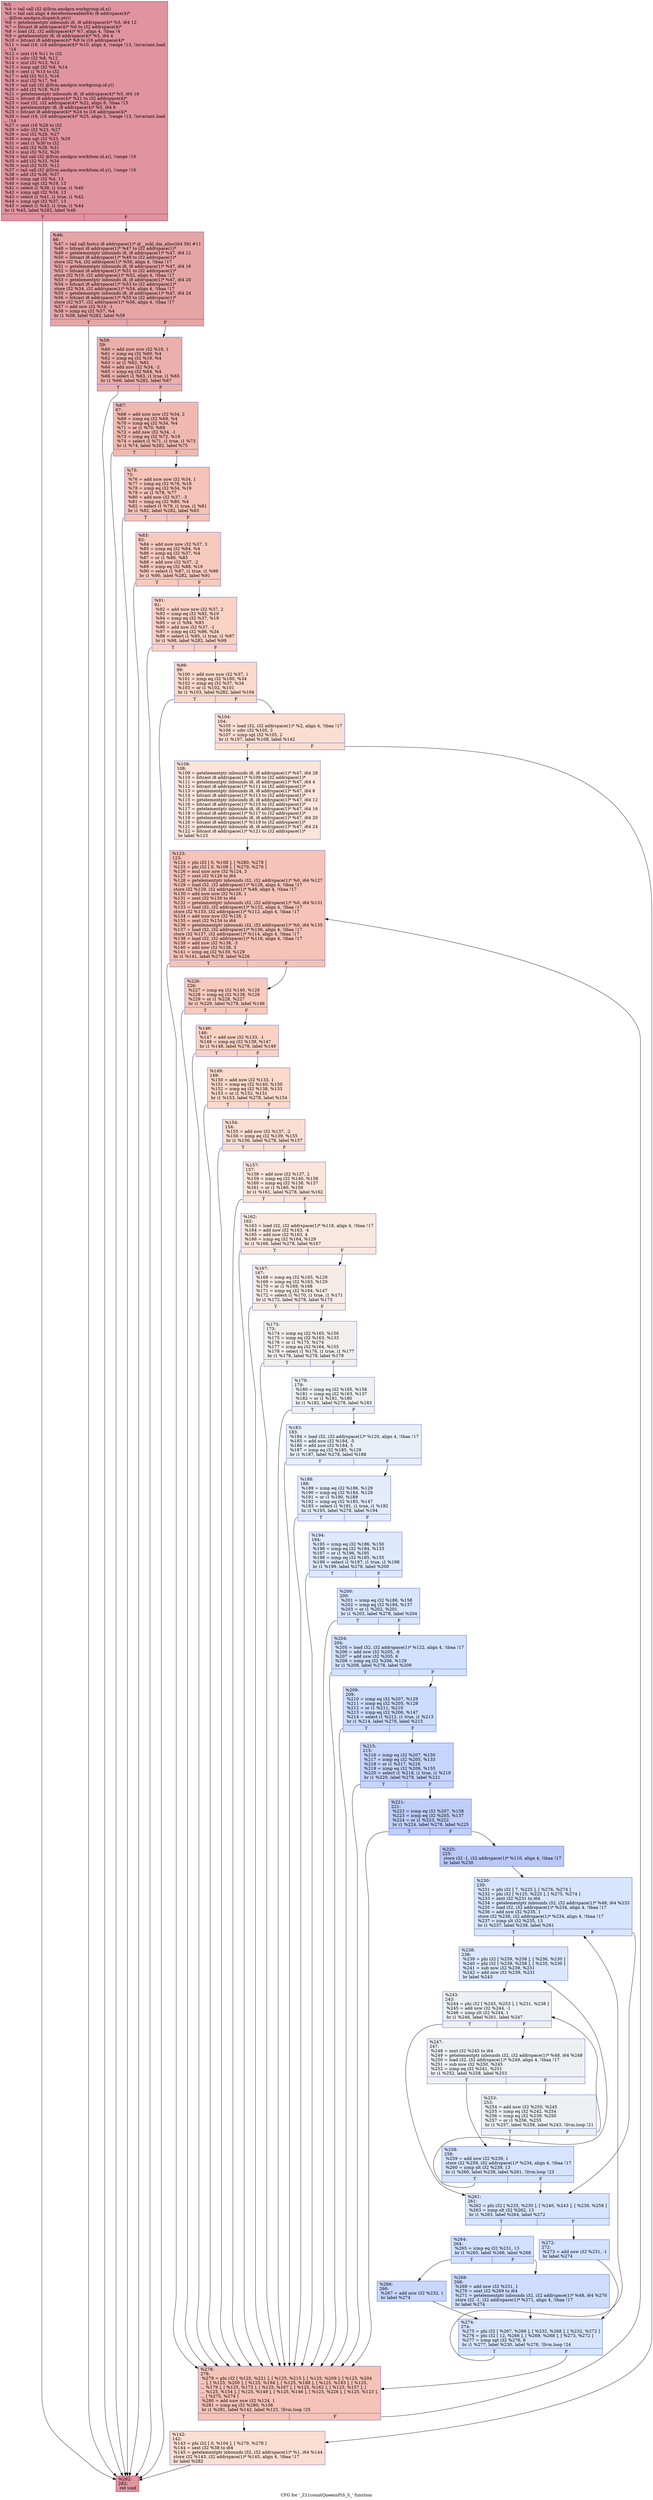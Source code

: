 digraph "CFG for '_Z11countQueensPiS_S_' function" {
	label="CFG for '_Z11countQueensPiS_S_' function";

	Node0x5ebdad0 [shape=record,color="#b70d28ff", style=filled, fillcolor="#b70d2870",label="{%3:\l  %4 = tail call i32 @llvm.amdgcn.workgroup.id.x()\l  %5 = tail call align 4 dereferenceable(64) i8 addrspace(4)*\l... @llvm.amdgcn.dispatch.ptr()\l  %6 = getelementptr inbounds i8, i8 addrspace(4)* %5, i64 12\l  %7 = bitcast i8 addrspace(4)* %6 to i32 addrspace(4)*\l  %8 = load i32, i32 addrspace(4)* %7, align 4, !tbaa !4\l  %9 = getelementptr i8, i8 addrspace(4)* %5, i64 4\l  %10 = bitcast i8 addrspace(4)* %9 to i16 addrspace(4)*\l  %11 = load i16, i16 addrspace(4)* %10, align 4, !range !13, !invariant.load\l... !14\l  %12 = zext i16 %11 to i32\l  %13 = udiv i32 %8, %12\l  %14 = mul i32 %13, %12\l  %15 = icmp ugt i32 %8, %14\l  %16 = zext i1 %15 to i32\l  %17 = add i32 %13, %16\l  %18 = mul i32 %17, %4\l  %19 = tail call i32 @llvm.amdgcn.workgroup.id.y()\l  %20 = add i32 %18, %19\l  %21 = getelementptr inbounds i8, i8 addrspace(4)* %5, i64 16\l  %22 = bitcast i8 addrspace(4)* %21 to i32 addrspace(4)*\l  %23 = load i32, i32 addrspace(4)* %22, align 8, !tbaa !15\l  %24 = getelementptr i8, i8 addrspace(4)* %5, i64 6\l  %25 = bitcast i8 addrspace(4)* %24 to i16 addrspace(4)*\l  %26 = load i16, i16 addrspace(4)* %25, align 2, !range !13, !invariant.load\l... !14\l  %27 = zext i16 %26 to i32\l  %28 = udiv i32 %23, %27\l  %29 = mul i32 %28, %27\l  %30 = icmp ugt i32 %23, %29\l  %31 = zext i1 %30 to i32\l  %32 = add i32 %28, %31\l  %33 = mul i32 %32, %20\l  %34 = tail call i32 @llvm.amdgcn.workitem.id.x(), !range !16\l  %35 = add i32 %33, %34\l  %36 = mul i32 %35, %12\l  %37 = tail call i32 @llvm.amdgcn.workitem.id.y(), !range !16\l  %38 = add i32 %36, %37\l  %39 = icmp ugt i32 %4, 13\l  %40 = icmp ugt i32 %19, 13\l  %41 = select i1 %39, i1 true, i1 %40\l  %42 = icmp ugt i32 %34, 13\l  %43 = select i1 %41, i1 true, i1 %42\l  %44 = icmp ugt i32 %37, 13\l  %45 = select i1 %43, i1 true, i1 %44\l  br i1 %45, label %282, label %46\l|{<s0>T|<s1>F}}"];
	Node0x5ebdad0:s0 -> Node0x5ec1f80;
	Node0x5ebdad0:s1 -> Node0x5ec2010;
	Node0x5ec2010 [shape=record,color="#3d50c3ff", style=filled, fillcolor="#c5333470",label="{%46:\l46:                                               \l  %47 = tail call fastcc i8 addrspace(1)* @__ockl_dm_alloc(i64 56) #11\l  %48 = bitcast i8 addrspace(1)* %47 to i32 addrspace(1)*\l  %49 = getelementptr inbounds i8, i8 addrspace(1)* %47, i64 12\l  %50 = bitcast i8 addrspace(1)* %49 to i32 addrspace(1)*\l  store i32 %4, i32 addrspace(1)* %50, align 4, !tbaa !17\l  %51 = getelementptr inbounds i8, i8 addrspace(1)* %47, i64 16\l  %52 = bitcast i8 addrspace(1)* %51 to i32 addrspace(1)*\l  store i32 %19, i32 addrspace(1)* %52, align 4, !tbaa !17\l  %53 = getelementptr inbounds i8, i8 addrspace(1)* %47, i64 20\l  %54 = bitcast i8 addrspace(1)* %53 to i32 addrspace(1)*\l  store i32 %34, i32 addrspace(1)* %54, align 4, !tbaa !17\l  %55 = getelementptr inbounds i8, i8 addrspace(1)* %47, i64 24\l  %56 = bitcast i8 addrspace(1)* %55 to i32 addrspace(1)*\l  store i32 %37, i32 addrspace(1)* %56, align 4, !tbaa !17\l  %57 = add nsw i32 %19, -1\l  %58 = icmp eq i32 %57, %4\l  br i1 %58, label %282, label %59\l|{<s0>T|<s1>F}}"];
	Node0x5ec2010:s0 -> Node0x5ec1f80;
	Node0x5ec2010:s1 -> Node0x5ec3350;
	Node0x5ec3350 [shape=record,color="#3d50c3ff", style=filled, fillcolor="#d24b4070",label="{%59:\l59:                                               \l  %60 = add nuw nsw i32 %19, 1\l  %61 = icmp eq i32 %60, %4\l  %62 = icmp eq i32 %19, %4\l  %63 = or i1 %62, %61\l  %64 = add nsw i32 %34, -2\l  %65 = icmp eq i32 %64, %4\l  %66 = select i1 %63, i1 true, i1 %65\l  br i1 %66, label %282, label %67\l|{<s0>T|<s1>F}}"];
	Node0x5ec3350:s0 -> Node0x5ec1f80;
	Node0x5ec3350:s1 -> Node0x5ec0dc0;
	Node0x5ec0dc0 [shape=record,color="#3d50c3ff", style=filled, fillcolor="#de614d70",label="{%67:\l67:                                               \l  %68 = add nuw nsw i32 %34, 2\l  %69 = icmp eq i32 %68, %4\l  %70 = icmp eq i32 %34, %4\l  %71 = or i1 %70, %69\l  %72 = add nsw i32 %34, -1\l  %73 = icmp eq i32 %72, %19\l  %74 = select i1 %71, i1 true, i1 %73\l  br i1 %74, label %282, label %75\l|{<s0>T|<s1>F}}"];
	Node0x5ec0dc0:s0 -> Node0x5ec1f80;
	Node0x5ec0dc0:s1 -> Node0x5ec0e10;
	Node0x5ec0e10 [shape=record,color="#3d50c3ff", style=filled, fillcolor="#e8765c70",label="{%75:\l75:                                               \l  %76 = add nuw nsw i32 %34, 1\l  %77 = icmp eq i32 %76, %19\l  %78 = icmp eq i32 %34, %19\l  %79 = or i1 %78, %77\l  %80 = add nsw i32 %37, -3\l  %81 = icmp eq i32 %80, %4\l  %82 = select i1 %79, i1 true, i1 %81\l  br i1 %82, label %282, label %83\l|{<s0>T|<s1>F}}"];
	Node0x5ec0e10:s0 -> Node0x5ec1f80;
	Node0x5ec0e10:s1 -> Node0x5ec4520;
	Node0x5ec4520 [shape=record,color="#3d50c3ff", style=filled, fillcolor="#ef886b70",label="{%83:\l83:                                               \l  %84 = add nuw nsw i32 %37, 3\l  %85 = icmp eq i32 %84, %4\l  %86 = icmp eq i32 %37, %4\l  %87 = or i1 %86, %85\l  %88 = add nsw i32 %37, -2\l  %89 = icmp eq i32 %88, %19\l  %90 = select i1 %87, i1 true, i1 %89\l  br i1 %90, label %282, label %91\l|{<s0>T|<s1>F}}"];
	Node0x5ec4520:s0 -> Node0x5ec1f80;
	Node0x5ec4520:s1 -> Node0x5ec4a30;
	Node0x5ec4a30 [shape=record,color="#3d50c3ff", style=filled, fillcolor="#f4987a70",label="{%91:\l91:                                               \l  %92 = add nuw nsw i32 %37, 2\l  %93 = icmp eq i32 %92, %19\l  %94 = icmp eq i32 %37, %19\l  %95 = or i1 %94, %93\l  %96 = add nsw i32 %37, -1\l  %97 = icmp eq i32 %96, %34\l  %98 = select i1 %95, i1 true, i1 %97\l  br i1 %98, label %282, label %99\l|{<s0>T|<s1>F}}"];
	Node0x5ec4a30:s0 -> Node0x5ec1f80;
	Node0x5ec4a30:s1 -> Node0x5ec4f40;
	Node0x5ec4f40 [shape=record,color="#3d50c3ff", style=filled, fillcolor="#f7a88970",label="{%99:\l99:                                               \l  %100 = add nuw nsw i32 %37, 1\l  %101 = icmp eq i32 %100, %34\l  %102 = icmp eq i32 %37, %34\l  %103 = or i1 %102, %101\l  br i1 %103, label %282, label %104\l|{<s0>T|<s1>F}}"];
	Node0x5ec4f40:s0 -> Node0x5ec1f80;
	Node0x5ec4f40:s1 -> Node0x5ec5280;
	Node0x5ec5280 [shape=record,color="#3d50c3ff", style=filled, fillcolor="#f7b59970",label="{%104:\l104:                                              \l  %105 = load i32, i32 addrspace(1)* %2, align 4, !tbaa !17\l  %106 = sdiv i32 %105, 3\l  %107 = icmp sgt i32 %105, 2\l  br i1 %107, label %108, label %142\l|{<s0>T|<s1>F}}"];
	Node0x5ec5280:s0 -> Node0x5ec5540;
	Node0x5ec5280:s1 -> Node0x5ec5590;
	Node0x5ec5540 [shape=record,color="#3d50c3ff", style=filled, fillcolor="#f5c1a970",label="{%108:\l108:                                              \l  %109 = getelementptr inbounds i8, i8 addrspace(1)* %47, i64 28\l  %110 = bitcast i8 addrspace(1)* %109 to i32 addrspace(1)*\l  %111 = getelementptr inbounds i8, i8 addrspace(1)* %47, i64 4\l  %112 = bitcast i8 addrspace(1)* %111 to i32 addrspace(1)*\l  %113 = getelementptr inbounds i8, i8 addrspace(1)* %47, i64 8\l  %114 = bitcast i8 addrspace(1)* %113 to i32 addrspace(1)*\l  %115 = getelementptr inbounds i8, i8 addrspace(1)* %47, i64 12\l  %116 = bitcast i8 addrspace(1)* %115 to i32 addrspace(1)*\l  %117 = getelementptr inbounds i8, i8 addrspace(1)* %47, i64 16\l  %118 = bitcast i8 addrspace(1)* %117 to i32 addrspace(1)*\l  %119 = getelementptr inbounds i8, i8 addrspace(1)* %47, i64 20\l  %120 = bitcast i8 addrspace(1)* %119 to i32 addrspace(1)*\l  %121 = getelementptr inbounds i8, i8 addrspace(1)* %47, i64 24\l  %122 = bitcast i8 addrspace(1)* %121 to i32 addrspace(1)*\l  br label %123\l}"];
	Node0x5ec5540 -> Node0x5ec5e70;
	Node0x5ec5e70 [shape=record,color="#3d50c3ff", style=filled, fillcolor="#e8765c70",label="{%123:\l123:                                              \l  %124 = phi i32 [ 0, %108 ], [ %280, %278 ]\l  %125 = phi i32 [ 0, %108 ], [ %279, %278 ]\l  %126 = mul nuw nsw i32 %124, 3\l  %127 = zext i32 %126 to i64\l  %128 = getelementptr inbounds i32, i32 addrspace(1)* %0, i64 %127\l  %129 = load i32, i32 addrspace(1)* %128, align 4, !tbaa !17\l  store i32 %129, i32 addrspace(1)* %48, align 4, !tbaa !17\l  %130 = add nuw nsw i32 %126, 1\l  %131 = zext i32 %130 to i64\l  %132 = getelementptr inbounds i32, i32 addrspace(1)* %0, i64 %131\l  %133 = load i32, i32 addrspace(1)* %132, align 4, !tbaa !17\l  store i32 %133, i32 addrspace(1)* %112, align 4, !tbaa !17\l  %134 = add nuw nsw i32 %126, 2\l  %135 = zext i32 %134 to i64\l  %136 = getelementptr inbounds i32, i32 addrspace(1)* %0, i64 %135\l  %137 = load i32, i32 addrspace(1)* %136, align 4, !tbaa !17\l  store i32 %137, i32 addrspace(1)* %114, align 4, !tbaa !17\l  %138 = load i32, i32 addrspace(1)* %116, align 4, !tbaa !17\l  %139 = add nsw i32 %138, -3\l  %140 = add nsw i32 %138, 3\l  %141 = icmp eq i32 %139, %129\l  br i1 %141, label %278, label %226\l|{<s0>T|<s1>F}}"];
	Node0x5ec5e70:s0 -> Node0x5ec5f60;
	Node0x5ec5e70:s1 -> Node0x5ec7030;
	Node0x5ec5590 [shape=record,color="#3d50c3ff", style=filled, fillcolor="#f7b59970",label="{%142:\l142:                                              \l  %143 = phi i32 [ 0, %104 ], [ %279, %278 ]\l  %144 = sext i32 %38 to i64\l  %145 = getelementptr inbounds i32, i32 addrspace(1)* %1, i64 %144\l  store i32 %143, i32 addrspace(1)* %145, align 4, !tbaa !17\l  br label %282\l}"];
	Node0x5ec5590 -> Node0x5ec1f80;
	Node0x5ec73f0 [shape=record,color="#3d50c3ff", style=filled, fillcolor="#f4987a70",label="{%146:\l146:                                              \l  %147 = add nsw i32 %133, -1\l  %148 = icmp eq i32 %139, %147\l  br i1 %148, label %278, label %149\l|{<s0>T|<s1>F}}"];
	Node0x5ec73f0:s0 -> Node0x5ec5f60;
	Node0x5ec73f0:s1 -> Node0x5ec7560;
	Node0x5ec7560 [shape=record,color="#3d50c3ff", style=filled, fillcolor="#f7a88970",label="{%149:\l149:                                              \l  %150 = add nsw i32 %133, 1\l  %151 = icmp eq i32 %140, %150\l  %152 = icmp eq i32 %138, %133\l  %153 = or i1 %152, %151\l  br i1 %153, label %278, label %154\l|{<s0>T|<s1>F}}"];
	Node0x5ec7560:s0 -> Node0x5ec5f60;
	Node0x5ec7560:s1 -> Node0x5ec78a0;
	Node0x5ec78a0 [shape=record,color="#3d50c3ff", style=filled, fillcolor="#f7b59970",label="{%154:\l154:                                              \l  %155 = add nsw i32 %137, -2\l  %156 = icmp eq i32 %139, %155\l  br i1 %156, label %278, label %157\l|{<s0>T|<s1>F}}"];
	Node0x5ec78a0:s0 -> Node0x5ec5f60;
	Node0x5ec78a0:s1 -> Node0x5ec7ac0;
	Node0x5ec7ac0 [shape=record,color="#3d50c3ff", style=filled, fillcolor="#f5c1a970",label="{%157:\l157:                                              \l  %158 = add nsw i32 %137, 2\l  %159 = icmp eq i32 %140, %158\l  %160 = icmp eq i32 %138, %137\l  %161 = or i1 %160, %159\l  br i1 %161, label %278, label %162\l|{<s0>T|<s1>F}}"];
	Node0x5ec7ac0:s0 -> Node0x5ec5f60;
	Node0x5ec7ac0:s1 -> Node0x5ec7e00;
	Node0x5ec7e00 [shape=record,color="#3d50c3ff", style=filled, fillcolor="#f1ccb870",label="{%162:\l162:                                              \l  %163 = load i32, i32 addrspace(1)* %118, align 4, !tbaa !17\l  %164 = add nsw i32 %163, -4\l  %165 = add nsw i32 %163, 4\l  %166 = icmp eq i32 %164, %129\l  br i1 %166, label %278, label %167\l|{<s0>T|<s1>F}}"];
	Node0x5ec7e00:s0 -> Node0x5ec5f60;
	Node0x5ec7e00:s1 -> Node0x5ec8120;
	Node0x5ec8120 [shape=record,color="#3d50c3ff", style=filled, fillcolor="#ead5c970",label="{%167:\l167:                                              \l  %168 = icmp eq i32 %165, %129\l  %169 = icmp eq i32 %163, %129\l  %170 = or i1 %169, %168\l  %171 = icmp eq i32 %164, %147\l  %172 = select i1 %170, i1 true, i1 %171\l  br i1 %172, label %278, label %173\l|{<s0>T|<s1>F}}"];
	Node0x5ec8120:s0 -> Node0x5ec5f60;
	Node0x5ec8120:s1 -> Node0x5ec8510;
	Node0x5ec8510 [shape=record,color="#3d50c3ff", style=filled, fillcolor="#e0dbd870",label="{%173:\l173:                                              \l  %174 = icmp eq i32 %165, %150\l  %175 = icmp eq i32 %163, %133\l  %176 = or i1 %175, %174\l  %177 = icmp eq i32 %164, %155\l  %178 = select i1 %176, i1 true, i1 %177\l  br i1 %178, label %278, label %179\l|{<s0>T|<s1>F}}"];
	Node0x5ec8510:s0 -> Node0x5ec5f60;
	Node0x5ec8510:s1 -> Node0x5ec8900;
	Node0x5ec8900 [shape=record,color="#3d50c3ff", style=filled, fillcolor="#d9dce170",label="{%179:\l179:                                              \l  %180 = icmp eq i32 %165, %158\l  %181 = icmp eq i32 %163, %137\l  %182 = or i1 %181, %180\l  br i1 %182, label %278, label %183\l|{<s0>T|<s1>F}}"];
	Node0x5ec8900:s0 -> Node0x5ec5f60;
	Node0x5ec8900:s1 -> Node0x5ec8bb0;
	Node0x5ec8bb0 [shape=record,color="#3d50c3ff", style=filled, fillcolor="#cedaeb70",label="{%183:\l183:                                              \l  %184 = load i32, i32 addrspace(1)* %120, align 4, !tbaa !17\l  %185 = add nsw i32 %184, -5\l  %186 = add nsw i32 %184, 5\l  %187 = icmp eq i32 %185, %129\l  br i1 %187, label %278, label %188\l|{<s0>T|<s1>F}}"];
	Node0x5ec8bb0:s0 -> Node0x5ec5f60;
	Node0x5ec8bb0:s1 -> Node0x5ec8f00;
	Node0x5ec8f00 [shape=record,color="#3d50c3ff", style=filled, fillcolor="#c1d4f470",label="{%188:\l188:                                              \l  %189 = icmp eq i32 %186, %129\l  %190 = icmp eq i32 %184, %129\l  %191 = or i1 %190, %189\l  %192 = icmp eq i32 %185, %147\l  %193 = select i1 %191, i1 true, i1 %192\l  br i1 %193, label %278, label %194\l|{<s0>T|<s1>F}}"];
	Node0x5ec8f00:s0 -> Node0x5ec5f60;
	Node0x5ec8f00:s1 -> Node0x5ec92f0;
	Node0x5ec92f0 [shape=record,color="#3d50c3ff", style=filled, fillcolor="#b5cdfa70",label="{%194:\l194:                                              \l  %195 = icmp eq i32 %186, %150\l  %196 = icmp eq i32 %184, %133\l  %197 = or i1 %196, %195\l  %198 = icmp eq i32 %185, %155\l  %199 = select i1 %197, i1 true, i1 %198\l  br i1 %199, label %278, label %200\l|{<s0>T|<s1>F}}"];
	Node0x5ec92f0:s0 -> Node0x5ec5f60;
	Node0x5ec92f0:s1 -> Node0x5ec96e0;
	Node0x5ec96e0 [shape=record,color="#3d50c3ff", style=filled, fillcolor="#a7c5fe70",label="{%200:\l200:                                              \l  %201 = icmp eq i32 %186, %158\l  %202 = icmp eq i32 %184, %137\l  %203 = or i1 %202, %201\l  br i1 %203, label %278, label %204\l|{<s0>T|<s1>F}}"];
	Node0x5ec96e0:s0 -> Node0x5ec5f60;
	Node0x5ec96e0:s1 -> Node0x5ec9990;
	Node0x5ec9990 [shape=record,color="#3d50c3ff", style=filled, fillcolor="#9abbff70",label="{%204:\l204:                                              \l  %205 = load i32, i32 addrspace(1)* %122, align 4, !tbaa !17\l  %206 = add nsw i32 %205, -6\l  %207 = add nsw i32 %205, 6\l  %208 = icmp eq i32 %206, %129\l  br i1 %208, label %278, label %209\l|{<s0>T|<s1>F}}"];
	Node0x5ec9990:s0 -> Node0x5ec5f60;
	Node0x5ec9990:s1 -> Node0x5ec9ce0;
	Node0x5ec9ce0 [shape=record,color="#3d50c3ff", style=filled, fillcolor="#8caffe70",label="{%209:\l209:                                              \l  %210 = icmp eq i32 %207, %129\l  %211 = icmp eq i32 %205, %129\l  %212 = or i1 %211, %210\l  %213 = icmp eq i32 %206, %147\l  %214 = select i1 %212, i1 true, i1 %213\l  br i1 %214, label %278, label %215\l|{<s0>T|<s1>F}}"];
	Node0x5ec9ce0:s0 -> Node0x5ec5f60;
	Node0x5ec9ce0:s1 -> Node0x5eca0d0;
	Node0x5eca0d0 [shape=record,color="#3d50c3ff", style=filled, fillcolor="#7ea1fa70",label="{%215:\l215:                                              \l  %216 = icmp eq i32 %207, %150\l  %217 = icmp eq i32 %205, %133\l  %218 = or i1 %217, %216\l  %219 = icmp eq i32 %206, %155\l  %220 = select i1 %218, i1 true, i1 %219\l  br i1 %220, label %278, label %221\l|{<s0>T|<s1>F}}"];
	Node0x5eca0d0:s0 -> Node0x5ec5f60;
	Node0x5eca0d0:s1 -> Node0x5eca4c0;
	Node0x5eca4c0 [shape=record,color="#3d50c3ff", style=filled, fillcolor="#7093f370",label="{%221:\l221:                                              \l  %222 = icmp eq i32 %207, %158\l  %223 = icmp eq i32 %205, %137\l  %224 = or i1 %223, %222\l  br i1 %224, label %278, label %225\l|{<s0>T|<s1>F}}"];
	Node0x5eca4c0:s0 -> Node0x5ec5f60;
	Node0x5eca4c0:s1 -> Node0x5eca770;
	Node0x5eca770 [shape=record,color="#3d50c3ff", style=filled, fillcolor="#6282ea70",label="{%225:\l225:                                              \l  store i32 -1, i32 addrspace(1)* %110, align 4, !tbaa !17\l  br label %230\l}"];
	Node0x5eca770 -> Node0x5eca930;
	Node0x5ec7030 [shape=record,color="#3d50c3ff", style=filled, fillcolor="#ef886b70",label="{%226:\l226:                                              \l  %227 = icmp eq i32 %140, %129\l  %228 = icmp eq i32 %138, %129\l  %229 = or i1 %228, %227\l  br i1 %229, label %278, label %146\l|{<s0>T|<s1>F}}"];
	Node0x5ec7030:s0 -> Node0x5ec5f60;
	Node0x5ec7030:s1 -> Node0x5ec73f0;
	Node0x5eca930 [shape=record,color="#3d50c3ff", style=filled, fillcolor="#a7c5fe70",label="{%230:\l230:                                              \l  %231 = phi i32 [ 7, %225 ], [ %276, %274 ]\l  %232 = phi i32 [ %125, %225 ], [ %275, %274 ]\l  %233 = zext i32 %231 to i64\l  %234 = getelementptr inbounds i32, i32 addrspace(1)* %48, i64 %233\l  %235 = load i32, i32 addrspace(1)* %234, align 4, !tbaa !17\l  %236 = add nsw i32 %235, 1\l  store i32 %236, i32 addrspace(1)* %234, align 4, !tbaa !17\l  %237 = icmp slt i32 %235, 13\l  br i1 %237, label %238, label %261\l|{<s0>T|<s1>F}}"];
	Node0x5eca930:s0 -> Node0x5ecb200;
	Node0x5eca930:s1 -> Node0x5ecb290;
	Node0x5ecb200 [shape=record,color="#3d50c3ff", style=filled, fillcolor="#abc8fd70",label="{%238:\l238:                                              \l  %239 = phi i32 [ %259, %258 ], [ %236, %230 ]\l  %240 = phi i32 [ %239, %258 ], [ %235, %230 ]\l  %241 = sub nsw i32 %239, %231\l  %242 = add nsw i32 %239, %231\l  br label %243\l}"];
	Node0x5ecb200 -> Node0x5ecb6e0;
	Node0x5ecb6e0 [shape=record,color="#3d50c3ff", style=filled, fillcolor="#d6dce470",label="{%243:\l243:                                              \l  %244 = phi i32 [ %245, %253 ], [ %231, %238 ]\l  %245 = add nsw i32 %244, -1\l  %246 = icmp slt i32 %244, 1\l  br i1 %246, label %261, label %247\l|{<s0>T|<s1>F}}"];
	Node0x5ecb6e0:s0 -> Node0x5ecb290;
	Node0x5ecb6e0:s1 -> Node0x5ecba70;
	Node0x5ecba70 [shape=record,color="#3d50c3ff", style=filled, fillcolor="#d6dce470",label="{%247:\l247:                                              \l  %248 = zext i32 %245 to i64\l  %249 = getelementptr inbounds i32, i32 addrspace(1)* %48, i64 %248\l  %250 = load i32, i32 addrspace(1)* %249, align 4, !tbaa !17\l  %251 = sub nsw i32 %250, %245\l  %252 = icmp eq i32 %241, %251\l  br i1 %252, label %258, label %253\l|{<s0>T|<s1>F}}"];
	Node0x5ecba70:s0 -> Node0x5ecb3d0;
	Node0x5ecba70:s1 -> Node0x5ecb810;
	Node0x5ecb810 [shape=record,color="#3d50c3ff", style=filled, fillcolor="#d6dce470",label="{%253:\l253:                                              \l  %254 = add nsw i32 %250, %245\l  %255 = icmp eq i32 %242, %254\l  %256 = icmp eq i32 %239, %250\l  %257 = or i1 %256, %255\l  br i1 %257, label %258, label %243, !llvm.loop !21\l|{<s0>T|<s1>F}}"];
	Node0x5ecb810:s0 -> Node0x5ecb3d0;
	Node0x5ecb810:s1 -> Node0x5ecb6e0;
	Node0x5ecb3d0 [shape=record,color="#3d50c3ff", style=filled, fillcolor="#a5c3fe70",label="{%258:\l258:                                              \l  %259 = add nsw i32 %239, 1\l  store i32 %259, i32 addrspace(1)* %234, align 4, !tbaa !17\l  %260 = icmp slt i32 %239, 13\l  br i1 %260, label %238, label %261, !llvm.loop !23\l|{<s0>T|<s1>F}}"];
	Node0x5ecb3d0:s0 -> Node0x5ecb200;
	Node0x5ecb3d0:s1 -> Node0x5ecb290;
	Node0x5ecb290 [shape=record,color="#3d50c3ff", style=filled, fillcolor="#a7c5fe70",label="{%261:\l261:                                              \l  %262 = phi i32 [ %235, %230 ], [ %240, %243 ], [ %239, %258 ]\l  %263 = icmp slt i32 %262, 13\l  br i1 %263, label %264, label %272\l|{<s0>T|<s1>F}}"];
	Node0x5ecb290:s0 -> Node0x5ec69e0;
	Node0x5ecb290:s1 -> Node0x5ec6a30;
	Node0x5ec69e0 [shape=record,color="#3d50c3ff", style=filled, fillcolor="#9abbff70",label="{%264:\l264:                                              \l  %265 = icmp eq i32 %231, 13\l  br i1 %265, label %266, label %268\l|{<s0>T|<s1>F}}"];
	Node0x5ec69e0:s0 -> Node0x5ecd110;
	Node0x5ec69e0:s1 -> Node0x5ecd160;
	Node0x5ecd110 [shape=record,color="#3d50c3ff", style=filled, fillcolor="#81a4fb70",label="{%266:\l266:                                              \l  %267 = add nsw i32 %232, 1\l  br label %274\l}"];
	Node0x5ecd110 -> Node0x5ecac80;
	Node0x5ecd160 [shape=record,color="#3d50c3ff", style=filled, fillcolor="#8fb1fe70",label="{%268:\l268:                                              \l  %269 = add nsw i32 %231, 1\l  %270 = sext i32 %269 to i64\l  %271 = getelementptr inbounds i32, i32 addrspace(1)* %48, i64 %270\l  store i32 -1, i32 addrspace(1)* %271, align 4, !tbaa !17\l  br label %274\l}"];
	Node0x5ecd160 -> Node0x5ecac80;
	Node0x5ec6a30 [shape=record,color="#3d50c3ff", style=filled, fillcolor="#9abbff70",label="{%272:\l272:                                              \l  %273 = add nsw i32 %231, -1\l  br label %274\l}"];
	Node0x5ec6a30 -> Node0x5ecac80;
	Node0x5ecac80 [shape=record,color="#3d50c3ff", style=filled, fillcolor="#a7c5fe70",label="{%274:\l274:                                              \l  %275 = phi i32 [ %267, %266 ], [ %232, %268 ], [ %232, %272 ]\l  %276 = phi i32 [ 12, %266 ], [ %269, %268 ], [ %273, %272 ]\l  %277 = icmp sgt i32 %276, 6\l  br i1 %277, label %230, label %278, !llvm.loop !24\l|{<s0>T|<s1>F}}"];
	Node0x5ecac80:s0 -> Node0x5eca930;
	Node0x5ecac80:s1 -> Node0x5ec5f60;
	Node0x5ec5f60 [shape=record,color="#3d50c3ff", style=filled, fillcolor="#e8765c70",label="{%278:\l278:                                              \l  %279 = phi i32 [ %125, %221 ], [ %125, %215 ], [ %125, %209 ], [ %125, %204\l... ], [ %125, %200 ], [ %125, %194 ], [ %125, %188 ], [ %125, %183 ], [ %125,\l... %179 ], [ %125, %173 ], [ %125, %167 ], [ %125, %162 ], [ %125, %157 ], [\l... %125, %154 ], [ %125, %149 ], [ %125, %146 ], [ %125, %226 ], [ %125, %123 ],\l... [ %275, %274 ]\l  %280 = add nuw nsw i32 %124, 1\l  %281 = icmp eq i32 %280, %106\l  br i1 %281, label %142, label %123, !llvm.loop !25\l|{<s0>T|<s1>F}}"];
	Node0x5ec5f60:s0 -> Node0x5ec5590;
	Node0x5ec5f60:s1 -> Node0x5ec5e70;
	Node0x5ec1f80 [shape=record,color="#b70d28ff", style=filled, fillcolor="#b70d2870",label="{%282:\l282:                                              \l  ret void\l}"];
}
